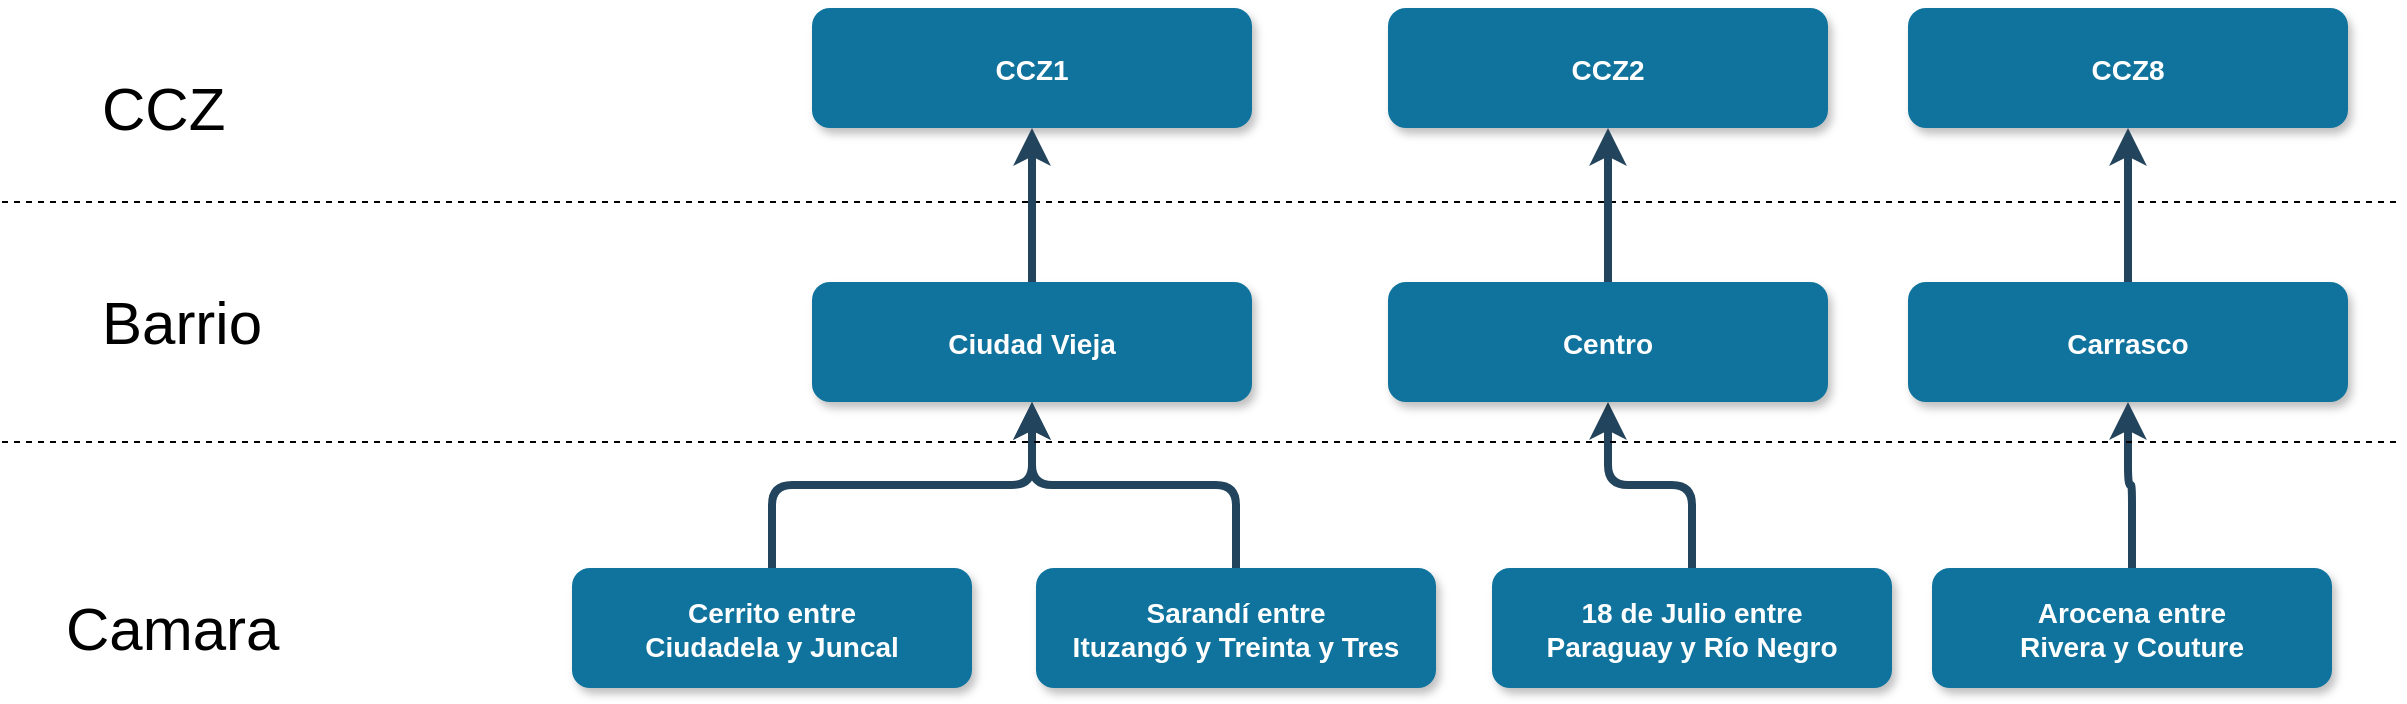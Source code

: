 <mxfile pages="1" version="11.2.5" type="device"><diagram name="Page-1" id="97916047-d0de-89f5-080d-49f4d83e522f"><mxGraphModel dx="1466" dy="831" grid="1" gridSize="10" guides="1" tooltips="1" connect="1" arrows="1" fold="1" page="1" pageScale="1.5" pageWidth="1169" pageHeight="827" background="#ffffff" math="0" shadow="0"><root><mxCell id="0"/><mxCell id="1" parent="0"/><mxCell id="4" value="Cerrito entre&#10;Ciudadela y Juncal" style="rounded=1;fillColor=#10739E;strokeColor=none;shadow=1;gradientColor=none;fontStyle=1;fontColor=#FFFFFF;fontSize=14;" parent="1" vertex="1"><mxGeometry x="505" y="1100" width="200" height="60" as="geometry"/></mxCell><mxCell id="5" value="Sarandí entre&#10;Ituzangó y Treinta y Tres" style="rounded=1;fillColor=#10739E;strokeColor=none;shadow=1;gradientColor=none;fontStyle=1;fontColor=#FFFFFF;fontSize=14;" parent="1" vertex="1"><mxGeometry x="737" y="1100" width="200" height="60" as="geometry"/></mxCell><mxCell id="6" value="18 de Julio entre&#10;Paraguay y Río Negro" style="rounded=1;fillColor=#10739E;strokeColor=none;shadow=1;gradientColor=none;fontStyle=1;fontColor=#FFFFFF;fontSize=14;" parent="1" vertex="1"><mxGeometry x="965" y="1100" width="200" height="60" as="geometry"/></mxCell><mxCell id="QTA3s74rvzCE8CfixDN--58" value="Arocena entre&#10;Rivera y Couture" style="rounded=1;fillColor=#10739E;strokeColor=none;shadow=1;gradientColor=none;fontStyle=1;fontColor=#FFFFFF;fontSize=14;" parent="1" vertex="1"><mxGeometry x="1185" y="1100" width="200" height="60" as="geometry"/></mxCell><mxCell id="QTA3s74rvzCE8CfixDN--80" value="&lt;span style=&quot;font-size: 30px&quot;&gt;Camara&lt;/span&gt;" style="text;html=1;resizable=0;points=[];autosize=1;align=left;verticalAlign=top;spacingTop=-4;" parent="1" vertex="1"><mxGeometry x="250" y="1110" width="120" height="20" as="geometry"/></mxCell><mxCell id="alKSK5Cg0Ibt2YDWr8-9-6" value="Ciudad Vieja" style="rounded=1;fillColor=#10739E;strokeColor=none;shadow=1;gradientColor=none;fontStyle=1;fontColor=#FFFFFF;fontSize=14;" vertex="1" parent="1"><mxGeometry x="625" y="957" width="220" height="60" as="geometry"/></mxCell><mxCell id="alKSK5Cg0Ibt2YDWr8-9-10" value="" style="edgeStyle=elbowEdgeStyle;elbow=vertical;strokeWidth=4;endArrow=none;endFill=0;fontStyle=1;strokeColor=#23445D;startArrow=classic;startFill=1;entryX=0.5;entryY=0;entryDx=0;entryDy=0;" edge="1" parent="1" source="alKSK5Cg0Ibt2YDWr8-9-6" target="5"><mxGeometry x="-15" y="807" width="100" height="100" as="geometry"><mxPoint x="-15" y="907" as="sourcePoint"/><mxPoint x="835" y="1097" as="targetPoint"/></mxGeometry></mxCell><mxCell id="alKSK5Cg0Ibt2YDWr8-9-11" value="" style="edgeStyle=elbowEdgeStyle;elbow=vertical;strokeWidth=4;endArrow=none;endFill=0;fontStyle=1;strokeColor=#23445D;startArrow=classic;startFill=1;entryX=0.5;entryY=0;entryDx=0;entryDy=0;" edge="1" parent="1" source="alKSK5Cg0Ibt2YDWr8-9-6" target="4"><mxGeometry x="-15" y="807" width="100" height="100" as="geometry"><mxPoint x="-15" y="907" as="sourcePoint"/><mxPoint x="603" y="1097" as="targetPoint"/></mxGeometry></mxCell><mxCell id="alKSK5Cg0Ibt2YDWr8-9-12" value="" style="edgeStyle=elbowEdgeStyle;elbow=vertical;strokeWidth=4;endArrow=none;endFill=0;fontStyle=1;strokeColor=#23445D;exitX=0.5;exitY=1;exitDx=0;exitDy=0;startArrow=classic;startFill=1;entryX=0.5;entryY=0;entryDx=0;entryDy=0;" edge="1" parent="1" source="alKSK5Cg0Ibt2YDWr8-9-19" target="6"><mxGeometry x="-15" y="807" width="100" height="100" as="geometry"><mxPoint x="-15" y="907" as="sourcePoint"/><mxPoint x="1063" y="1097" as="targetPoint"/></mxGeometry></mxCell><mxCell id="alKSK5Cg0Ibt2YDWr8-9-13" value="Carrasco" style="rounded=1;fillColor=#10739E;strokeColor=none;shadow=1;gradientColor=none;fontStyle=1;fontColor=#FFFFFF;fontSize=14;" vertex="1" parent="1"><mxGeometry x="1173" y="957" width="220" height="60" as="geometry"/></mxCell><mxCell id="alKSK5Cg0Ibt2YDWr8-9-15" value="" style="edgeStyle=elbowEdgeStyle;elbow=vertical;strokeWidth=4;endArrow=none;endFill=0;fontStyle=1;strokeColor=#23445D;startArrow=classic;startFill=1;entryX=0.5;entryY=0;entryDx=0;entryDy=0;" edge="1" parent="1" source="alKSK5Cg0Ibt2YDWr8-9-13" target="QTA3s74rvzCE8CfixDN--58"><mxGeometry x="715" y="807" width="100" height="100" as="geometry"><mxPoint x="715" y="907" as="sourcePoint"/><mxPoint x="1283" y="1097" as="targetPoint"/></mxGeometry></mxCell><mxCell id="alKSK5Cg0Ibt2YDWr8-9-16" value="" style="endArrow=none;dashed=1;html=1;" edge="1" parent="1"><mxGeometry width="50" height="50" relative="1" as="geometry"><mxPoint x="220" y="1037" as="sourcePoint"/><mxPoint x="1420" y="1037" as="targetPoint"/></mxGeometry></mxCell><mxCell id="alKSK5Cg0Ibt2YDWr8-9-17" value="&lt;font size=&quot;1&quot;&gt;&lt;span style=&quot;font-size: 30px&quot;&gt;Barrio&lt;/span&gt;&lt;/font&gt;" style="text;html=1;resizable=0;points=[];autosize=1;align=left;verticalAlign=top;spacingTop=-4;" vertex="1" parent="1"><mxGeometry x="268" y="957" width="100" height="20" as="geometry"/></mxCell><mxCell id="alKSK5Cg0Ibt2YDWr8-9-19" value="Centro" style="rounded=1;fillColor=#10739E;strokeColor=none;shadow=1;gradientColor=none;fontStyle=1;fontColor=#FFFFFF;fontSize=14;" vertex="1" parent="1"><mxGeometry x="913" y="957" width="220" height="60" as="geometry"/></mxCell><mxCell id="alKSK5Cg0Ibt2YDWr8-9-20" value="&lt;font size=&quot;1&quot;&gt;&lt;span style=&quot;font-size: 30px&quot;&gt;CCZ&lt;/span&gt;&lt;/font&gt;" style="text;html=1;resizable=0;points=[];autosize=1;align=left;verticalAlign=top;spacingTop=-4;" vertex="1" parent="1"><mxGeometry x="268" y="850" width="80" height="20" as="geometry"/></mxCell><mxCell id="alKSK5Cg0Ibt2YDWr8-9-21" value="" style="endArrow=none;dashed=1;html=1;" edge="1" parent="1"><mxGeometry width="50" height="50" relative="1" as="geometry"><mxPoint x="220" y="917" as="sourcePoint"/><mxPoint x="1420" y="917" as="targetPoint"/></mxGeometry></mxCell><mxCell id="alKSK5Cg0Ibt2YDWr8-9-22" value="CCZ1" style="rounded=1;fillColor=#10739E;strokeColor=none;shadow=1;gradientColor=none;fontStyle=1;fontColor=#FFFFFF;fontSize=14;" vertex="1" parent="1"><mxGeometry x="625" y="820" width="220" height="60" as="geometry"/></mxCell><mxCell id="alKSK5Cg0Ibt2YDWr8-9-23" value="CCZ8" style="rounded=1;fillColor=#10739E;strokeColor=none;shadow=1;gradientColor=none;fontStyle=1;fontColor=#FFFFFF;fontSize=14;" vertex="1" parent="1"><mxGeometry x="1173" y="820" width="220" height="60" as="geometry"/></mxCell><mxCell id="alKSK5Cg0Ibt2YDWr8-9-24" value="CCZ2" style="rounded=1;fillColor=#10739E;strokeColor=none;shadow=1;gradientColor=none;fontStyle=1;fontColor=#FFFFFF;fontSize=14;" vertex="1" parent="1"><mxGeometry x="913" y="820" width="220" height="60" as="geometry"/></mxCell><mxCell id="alKSK5Cg0Ibt2YDWr8-9-25" value="" style="edgeStyle=elbowEdgeStyle;elbow=vertical;strokeWidth=4;endArrow=none;endFill=0;fontStyle=1;strokeColor=#23445D;startArrow=classic;startFill=1;exitX=0.5;exitY=1;exitDx=0;exitDy=0;entryX=0.5;entryY=0;entryDx=0;entryDy=0;" edge="1" parent="1" source="alKSK5Cg0Ibt2YDWr8-9-22" target="alKSK5Cg0Ibt2YDWr8-9-6"><mxGeometry x="-5" y="817" width="100" height="100" as="geometry"><mxPoint x="745" y="1027" as="sourcePoint"/><mxPoint x="613" y="1107" as="targetPoint"/></mxGeometry></mxCell><mxCell id="alKSK5Cg0Ibt2YDWr8-9-26" value="" style="edgeStyle=elbowEdgeStyle;elbow=vertical;strokeWidth=4;endArrow=none;endFill=0;fontStyle=1;strokeColor=#23445D;startArrow=classic;startFill=1;exitX=0.5;exitY=1;exitDx=0;exitDy=0;entryX=0.5;entryY=0;entryDx=0;entryDy=0;" edge="1" parent="1" source="alKSK5Cg0Ibt2YDWr8-9-24" target="alKSK5Cg0Ibt2YDWr8-9-19"><mxGeometry x="340" y="837" width="100" height="100" as="geometry"><mxPoint x="1080" y="900.333" as="sourcePoint"/><mxPoint x="1080" y="977" as="targetPoint"/></mxGeometry></mxCell><mxCell id="alKSK5Cg0Ibt2YDWr8-9-27" value="" style="edgeStyle=elbowEdgeStyle;elbow=vertical;strokeWidth=4;endArrow=none;endFill=0;fontStyle=1;strokeColor=#23445D;startArrow=classic;startFill=1;exitX=0.5;exitY=1;exitDx=0;exitDy=0;entryX=0.5;entryY=0;entryDx=0;entryDy=0;" edge="1" parent="1" source="alKSK5Cg0Ibt2YDWr8-9-23" target="alKSK5Cg0Ibt2YDWr8-9-13"><mxGeometry x="656.5" y="867" width="100" height="100" as="geometry"><mxPoint x="1339.833" y="910.333" as="sourcePoint"/><mxPoint x="1339.833" y="987" as="targetPoint"/></mxGeometry></mxCell></root></mxGraphModel></diagram></mxfile>